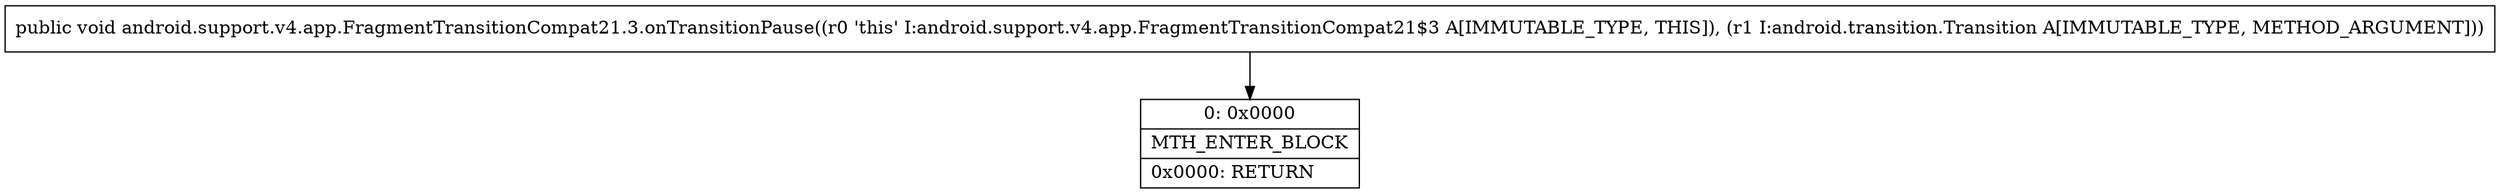 digraph "CFG forandroid.support.v4.app.FragmentTransitionCompat21.3.onTransitionPause(Landroid\/transition\/Transition;)V" {
Node_0 [shape=record,label="{0\:\ 0x0000|MTH_ENTER_BLOCK\l|0x0000: RETURN   \l}"];
MethodNode[shape=record,label="{public void android.support.v4.app.FragmentTransitionCompat21.3.onTransitionPause((r0 'this' I:android.support.v4.app.FragmentTransitionCompat21$3 A[IMMUTABLE_TYPE, THIS]), (r1 I:android.transition.Transition A[IMMUTABLE_TYPE, METHOD_ARGUMENT])) }"];
MethodNode -> Node_0;
}

